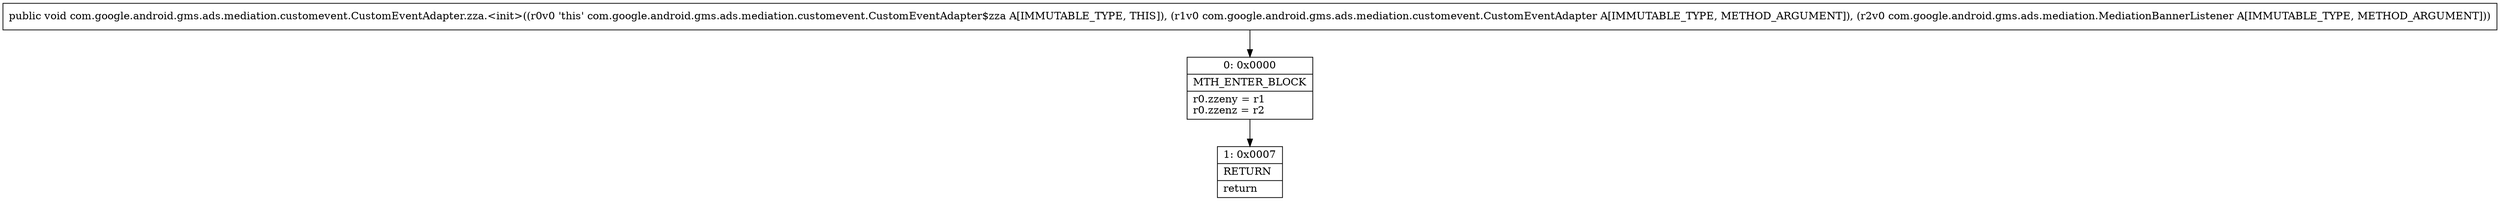 digraph "CFG forcom.google.android.gms.ads.mediation.customevent.CustomEventAdapter.zza.\<init\>(Lcom\/google\/android\/gms\/ads\/mediation\/customevent\/CustomEventAdapter;Lcom\/google\/android\/gms\/ads\/mediation\/MediationBannerListener;)V" {
Node_0 [shape=record,label="{0\:\ 0x0000|MTH_ENTER_BLOCK\l|r0.zzeny = r1\lr0.zzenz = r2\l}"];
Node_1 [shape=record,label="{1\:\ 0x0007|RETURN\l|return\l}"];
MethodNode[shape=record,label="{public void com.google.android.gms.ads.mediation.customevent.CustomEventAdapter.zza.\<init\>((r0v0 'this' com.google.android.gms.ads.mediation.customevent.CustomEventAdapter$zza A[IMMUTABLE_TYPE, THIS]), (r1v0 com.google.android.gms.ads.mediation.customevent.CustomEventAdapter A[IMMUTABLE_TYPE, METHOD_ARGUMENT]), (r2v0 com.google.android.gms.ads.mediation.MediationBannerListener A[IMMUTABLE_TYPE, METHOD_ARGUMENT])) }"];
MethodNode -> Node_0;
Node_0 -> Node_1;
}

